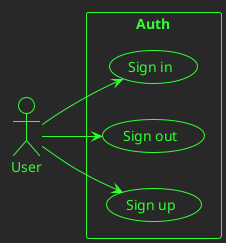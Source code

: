@startuml auth
!theme crt-green

left to right direction

:User: as User

rectangle "Auth" {
    User --> (Sign in)
    User --> (Sign out)
    User --> (Sign up)
}


@enduml